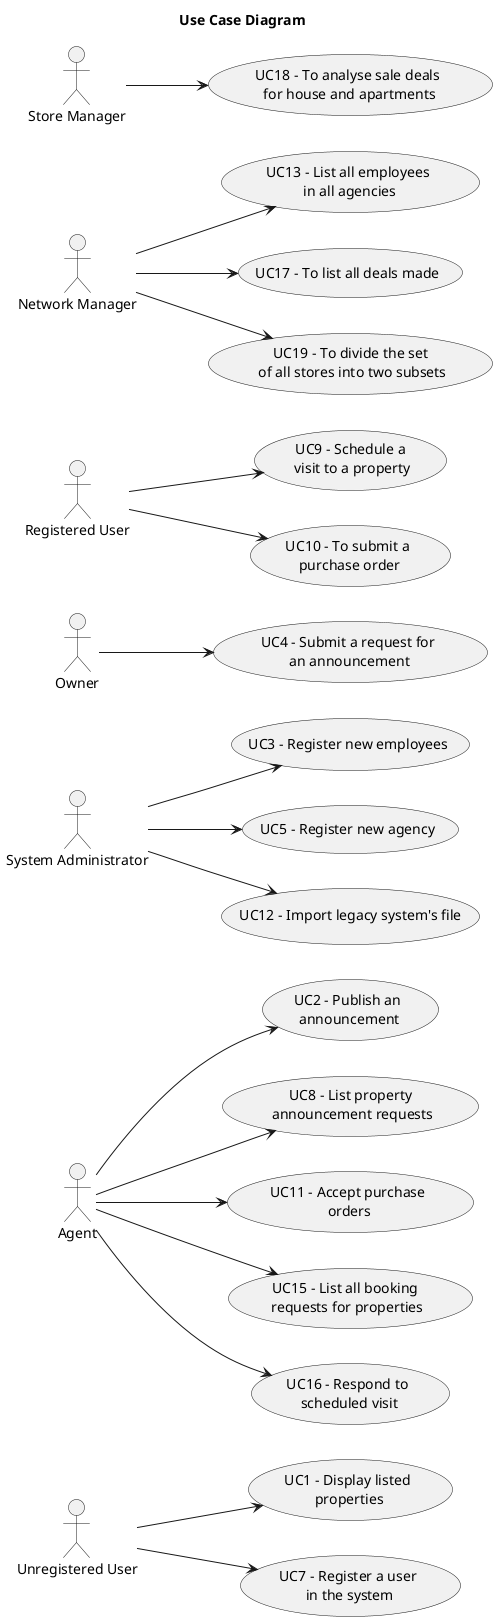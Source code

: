 @startuml
'skinparam monochrome true
skinparam packageStyle rectangle
'skinparam shadowing false

skinparam rectangle{
    BorderColor yellow
}

title Use Case Diagram

left to right direction

    usecase "UC1 - Display listed\n properties" as UC1
        "Unregistered User" --> UC1
    usecase "UC2 - Publish an\n announcement" as UC2
        "Agent" --> UC2
    usecase "UC3 - Register new employees" as UC3
        "System Administrator" --> UC3
    usecase "UC4 - Submit a request for\n an announcement" as UC4
        "Owner" --> UC4
    usecase "UC5 - Register new agency" as UC5
        "System Administrator" --> UC5
    usecase "UC7 - Register a user\n in the system" as UC7
        "Unregistered User" --> UC7
    usecase "UC8 - List property\n announcement requests" as UC8
       "Agent" --> UC8
    usecase "UC9 - Schedule a\n visit to a property" as UC9
       "Registered User" --> UC9
    usecase "UC10 - To submit a\n purchase order" as UC10
       "Registered User" --> UC10
    usecase "UC11 - Accept purchase\n orders" as UC11
       "Agent" --> UC11
    usecase "UC12 - Import legacy system's file" as UC12
       "System Administrator" --> UC12
    usecase "UC13 - List all employees\n in all agencies" as UC13
       "Network Manager" --> UC13
    usecase "UC15 - List all booking\n requests for properties" as UC15
       "Agent" --> UC15
    usecase "UC16 - Respond to\n scheduled visit" as UC16
       "Agent" --> UC16
    usecase "UC17 - To list all deals made" as UC17
       "Network Manager" --> UC17
    usecase "UC18 - To analyse sale deals\n for house and apartments" as UC18
       "Store Manager" --> UC18
    usecase "UC19 - To divide the set\n of all stores into two subsets" as UC19
       "Network Manager" --> UC19

@enduml